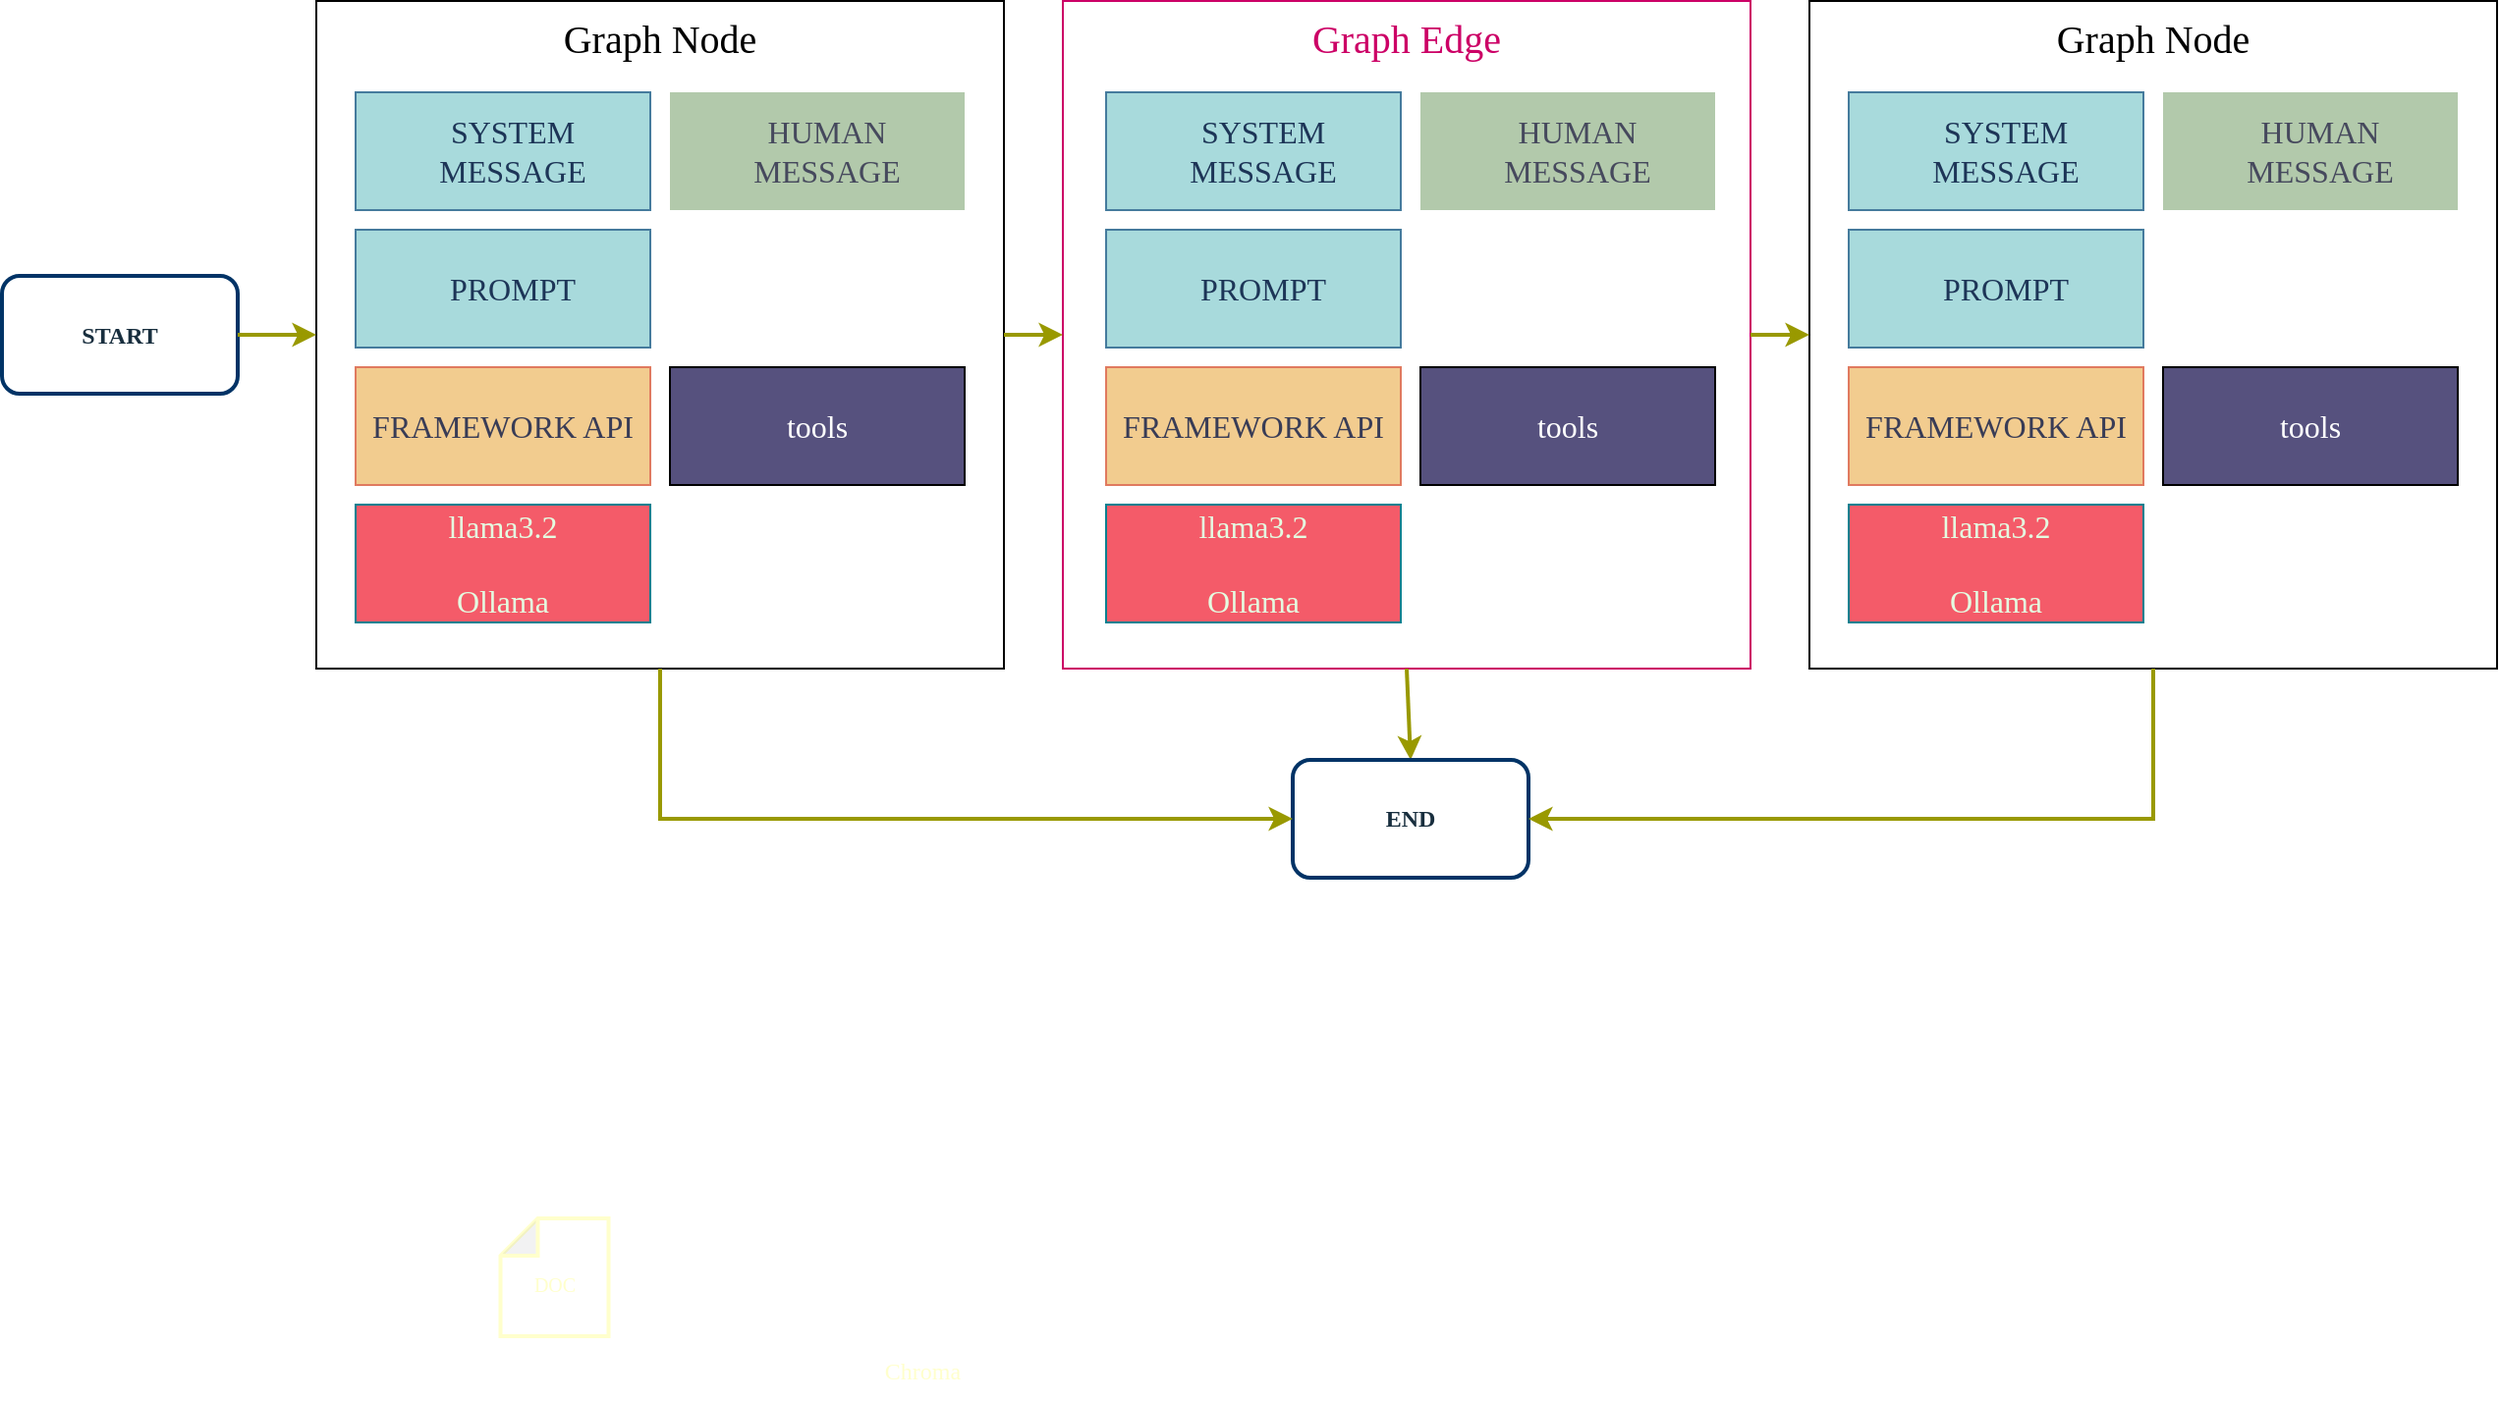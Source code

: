 <mxfile version="25.0.2">
  <diagram name="第 1 页" id="JGTNSw7YOtRR2n-2OMZs">
    <mxGraphModel dx="3566" dy="2284" grid="1" gridSize="10" guides="1" tooltips="1" connect="1" arrows="1" fold="1" page="1" pageScale="1" pageWidth="827" pageHeight="1169" math="0" shadow="0">
      <root>
        <mxCell id="0" />
        <mxCell id="1" parent="0" />
        <mxCell id="ScsCbn858ug2dNW6hYMq-3" value="Graph Edge" style="rounded=0;whiteSpace=wrap;verticalAlign=top;fontSize=20;fontFamily=Poppins;fontColor=#CC0066;strokeColor=#CC0066;" parent="1" vertex="1">
          <mxGeometry x="-590" y="-556.5" width="350" height="340" as="geometry" />
        </mxCell>
        <mxCell id="ScsCbn858ug2dNW6hYMq-37" style="rounded=0;orthogonalLoop=1;jettySize=auto;html=1;exitX=0.5;exitY=1;exitDx=0;exitDy=0;entryX=0.5;entryY=0;entryDx=0;entryDy=0;strokeColor=#999900;strokeWidth=2;fontFamily=Poppins;" parent="1" source="ScsCbn858ug2dNW6hYMq-3" target="ScsCbn858ug2dNW6hYMq-19" edge="1">
          <mxGeometry relative="1" as="geometry" />
        </mxCell>
        <mxCell id="ScsCbn858ug2dNW6hYMq-2" value="Graph Node" style="rounded=0;whiteSpace=wrap;fontFamily=Poppins;fontSize=20;labelBackgroundColor=none;fontColor=default;fontStyle=0;verticalAlign=top;" parent="1" vertex="1">
          <mxGeometry x="-970" y="-556.5" width="350" height="340" as="geometry" />
        </mxCell>
        <mxCell id="DDGEUJCVJTAiT2eQpah1-13" value="&lt;div style=&quot;font-size: 18px; line-height: 21px; white-space-collapse: preserve;&quot;&gt;&lt;br style=&quot;font-size: 18px;&quot;&gt;&lt;/div&gt;" style="text;html=1;align=center;verticalAlign=middle;resizable=0;points=[];autosize=1;strokeColor=none;fillColor=none;fontSize=18;fontFamily=Poppins;labelBackgroundColor=none;fontColor=default;fontStyle=0;" parent="1" vertex="1">
          <mxGeometry x="-729.75" y="-34.75" width="20" height="30" as="geometry" />
        </mxCell>
        <mxCell id="DDGEUJCVJTAiT2eQpah1-33" style="edgeStyle=orthogonalEdgeStyle;rounded=0;orthogonalLoop=1;jettySize=auto;html=1;entryX=0;entryY=0;entryDx=0;entryDy=30;entryPerimeter=0;fontSize=18;fontFamily=Roboto;labelBackgroundColor=none;fontColor=default;fontStyle=0;exitX=0;exitY=0.5;exitDx=0;exitDy=0;exitPerimeter=0;" parent="1" edge="1">
          <mxGeometry relative="1" as="geometry">
            <Array as="points" />
            <mxPoint x="-877.25" y="-60.5" as="targetPoint" />
          </mxGeometry>
        </mxCell>
        <mxCell id="DDGEUJCVJTAiT2eQpah1-77" style="edgeStyle=orthogonalEdgeStyle;rounded=0;orthogonalLoop=1;jettySize=auto;html=1;entryX=0;entryY=0.5;entryDx=0;entryDy=0;entryPerimeter=0;fontFamily=Roboto;fontSize=18;labelBackgroundColor=none;fontColor=default;fontStyle=0;" parent="1" edge="1">
          <mxGeometry relative="1" as="geometry">
            <mxPoint x="-784.75" y="-60.5" as="targetPoint" />
          </mxGeometry>
        </mxCell>
        <mxCell id="ScsCbn858ug2dNW6hYMq-9" value="llama3.2&#xa;&#xa;Ollama" style="rounded=0;whiteSpace=wrap;labelBackgroundColor=none;fillColor=#F45B69;strokeColor=#028090;fontColor=#E4FDE1;fontFamily=Poppins;flipV=1;verticalAlign=middle;align=center;fontSize=16;fontStyle=0" parent="1" vertex="1">
          <mxGeometry x="-950" y="-300" width="150" height="60" as="geometry" />
        </mxCell>
        <mxCell id="ScsCbn858ug2dNW6hYMq-18" value="START" style="rounded=1;whiteSpace=wrap;html=1;strokeColor=#003366;fontColor=#182E3E;fillColor=default;fontFamily=Poppins;strokeWidth=2;fontStyle=1" parent="1" vertex="1">
          <mxGeometry x="-1130" y="-416.5" width="120" height="60" as="geometry" />
        </mxCell>
        <mxCell id="ScsCbn858ug2dNW6hYMq-19" value="END" style="rounded=1;whiteSpace=wrap;html=1;strokeColor=#003366;fontColor=#182E3E;fillColor=default;fontFamily=Poppins;strokeWidth=2;fontStyle=1" parent="1" vertex="1">
          <mxGeometry x="-473" y="-170" width="120" height="60" as="geometry" />
        </mxCell>
        <mxCell id="ScsCbn858ug2dNW6hYMq-20" style="rounded=0;orthogonalLoop=1;jettySize=auto;html=1;exitX=1;exitY=0.5;exitDx=0;exitDy=0;entryX=0;entryY=0.5;entryDx=0;entryDy=0;strokeColor=#999900;fontColor=#FFFFFF;strokeWidth=2;fontFamily=Poppins;" parent="1" source="ScsCbn858ug2dNW6hYMq-18" target="ScsCbn858ug2dNW6hYMq-2" edge="1">
          <mxGeometry relative="1" as="geometry">
            <mxPoint x="-1480" y="-1110" as="sourcePoint" />
            <mxPoint x="-1425" y="-1050" as="targetPoint" />
          </mxGeometry>
        </mxCell>
        <mxCell id="ScsCbn858ug2dNW6hYMq-21" value="tools" style="rounded=0;whiteSpace=wrap;fontFamily=Poppins;fontSize=16;labelBackgroundColor=none;fontColor=#FFFFFF;fontStyle=0;verticalAlign=middle;fillColor=#56517E;align=center;" parent="1" vertex="1">
          <mxGeometry x="-790" y="-370" width="150" height="60" as="geometry" />
        </mxCell>
        <mxCell id="ScsCbn858ug2dNW6hYMq-23" value="&lt;div style=&quot;font-size: 18px; line-height: 21px; white-space-collapse: preserve;&quot;&gt;&lt;br style=&quot;font-size: 18px;&quot;&gt;&lt;/div&gt;" style="text;html=1;align=center;verticalAlign=middle;resizable=0;points=[];autosize=1;strokeColor=none;fillColor=none;fontSize=18;fontFamily=Poppins;labelBackgroundColor=none;fontColor=default;fontStyle=0;" parent="1" vertex="1">
          <mxGeometry x="-631.25" y="119.25" width="20" height="30" as="geometry" />
        </mxCell>
        <mxCell id="ScsCbn858ug2dNW6hYMq-24" value="DOC" style="shape=note;whiteSpace=wrap;backgroundOutline=1;darkOpacity=0.05;verticalAlign=middle;fontFamily=Poppins;fontSize=10;spacingTop=10;spacingBottom=3;flipH=1;labelBackgroundColor=none;fontStyle=0;fillColor=none;strokeColor=#FFFFCC;fontColor=#FFFFCC;strokeWidth=2;size=19;" parent="1" vertex="1">
          <mxGeometry x="-876.25" y="63.5" width="55" height="60" as="geometry" />
        </mxCell>
        <mxCell id="ScsCbn858ug2dNW6hYMq-31" value="Chroma" style="text;align=center;verticalAlign=middle;resizable=0;points=[];autosize=1;strokeColor=none;fillColor=none;fontColor=#FFFFCC;fontFamily=Poppins;" parent="1" vertex="1">
          <mxGeometry x="-696.25" y="125.5" width="70" height="30" as="geometry" />
        </mxCell>
        <mxCell id="ScsCbn858ug2dNW6hYMq-51" value="SYSTEM MESSAGE" style="rounded=0;whiteSpace=wrap;labelBackgroundColor=none;fillColor=#A8DADC;strokeColor=#457B9D;fontColor=#1D3557;align=center;spacingLeft=10;fontFamily=Poppins;fontSize=16;verticalAlign=middle;fontStyle=0" parent="1" vertex="1">
          <mxGeometry x="-950" y="-510" width="150" height="60" as="geometry" />
        </mxCell>
        <mxCell id="ScsCbn858ug2dNW6hYMq-55" value="HUMAN MESSAGE" style="rounded=0;whiteSpace=wrap;strokeColor=none;fontColor=#46495D;fillColor=#B2C9AB;labelBackgroundColor=none;align=center;spacingLeft=10;fontFamily=Poppins;fontStyle=0;verticalAlign=middle;fontSize=16;" parent="1" vertex="1">
          <mxGeometry x="-790" y="-510" width="150" height="60" as="geometry" />
        </mxCell>
        <mxCell id="ScsCbn858ug2dNW6hYMq-59" value="FRAMEWORK API" style="rounded=0;whiteSpace=wrap;labelBackgroundColor=none;fillColor=#F2CC8F;strokeColor=#E07A5F;fontColor=#393C56;fontFamily=Poppins;flipV=1;verticalAlign=middle;align=center;fontSize=16;fontStyle=0" parent="1" vertex="1">
          <mxGeometry x="-950" y="-370" width="150" height="60" as="geometry" />
        </mxCell>
        <mxCell id="vCSyPXUICVTOdkfU3usH-1" value="PROMPT" style="rounded=0;whiteSpace=wrap;labelBackgroundColor=none;fillColor=#A8DADC;strokeColor=#457B9D;fontColor=#1D3557;align=center;spacingLeft=10;fontFamily=Poppins;fontSize=16;verticalAlign=middle;fontStyle=0" vertex="1" parent="1">
          <mxGeometry x="-950" y="-440" width="150" height="60" as="geometry" />
        </mxCell>
        <mxCell id="vCSyPXUICVTOdkfU3usH-2" value="llama3.2&#xa;&#xa;Ollama" style="rounded=0;whiteSpace=wrap;labelBackgroundColor=none;fillColor=#F45B69;strokeColor=#028090;fontColor=#E4FDE1;fontFamily=Poppins;flipV=1;verticalAlign=middle;align=center;fontSize=16;fontStyle=0" vertex="1" parent="1">
          <mxGeometry x="-568" y="-300" width="150" height="60" as="geometry" />
        </mxCell>
        <mxCell id="vCSyPXUICVTOdkfU3usH-3" value="tools" style="rounded=0;whiteSpace=wrap;fontFamily=Poppins;fontSize=16;labelBackgroundColor=none;fontColor=#FFFFFF;fontStyle=0;verticalAlign=middle;fillColor=#56517E;align=center;" vertex="1" parent="1">
          <mxGeometry x="-408" y="-370" width="150" height="60" as="geometry" />
        </mxCell>
        <mxCell id="vCSyPXUICVTOdkfU3usH-4" value="SYSTEM MESSAGE" style="rounded=0;whiteSpace=wrap;labelBackgroundColor=none;fillColor=#A8DADC;strokeColor=#457B9D;fontColor=#1D3557;align=center;spacingLeft=10;fontFamily=Poppins;fontSize=16;verticalAlign=middle;fontStyle=0" vertex="1" parent="1">
          <mxGeometry x="-568" y="-510" width="150" height="60" as="geometry" />
        </mxCell>
        <mxCell id="vCSyPXUICVTOdkfU3usH-5" value="HUMAN MESSAGE" style="rounded=0;whiteSpace=wrap;strokeColor=none;fontColor=#46495D;fillColor=#B2C9AB;labelBackgroundColor=none;align=center;spacingLeft=10;fontFamily=Poppins;fontStyle=0;verticalAlign=middle;fontSize=16;" vertex="1" parent="1">
          <mxGeometry x="-408" y="-510" width="150" height="60" as="geometry" />
        </mxCell>
        <mxCell id="vCSyPXUICVTOdkfU3usH-6" value="FRAMEWORK API" style="rounded=0;whiteSpace=wrap;labelBackgroundColor=none;fillColor=#F2CC8F;strokeColor=#E07A5F;fontColor=#393C56;fontFamily=Poppins;flipV=1;verticalAlign=middle;align=center;fontSize=16;fontStyle=0" vertex="1" parent="1">
          <mxGeometry x="-568" y="-370" width="150" height="60" as="geometry" />
        </mxCell>
        <mxCell id="vCSyPXUICVTOdkfU3usH-7" value="PROMPT" style="rounded=0;whiteSpace=wrap;labelBackgroundColor=none;fillColor=#A8DADC;strokeColor=#457B9D;fontColor=#1D3557;align=center;spacingLeft=10;fontFamily=Poppins;fontSize=16;verticalAlign=middle;fontStyle=0" vertex="1" parent="1">
          <mxGeometry x="-568" y="-440" width="150" height="60" as="geometry" />
        </mxCell>
        <mxCell id="vCSyPXUICVTOdkfU3usH-8" value="Graph Node" style="rounded=0;whiteSpace=wrap;fontFamily=Poppins;fontSize=20;labelBackgroundColor=none;fontColor=default;fontStyle=0;verticalAlign=top;" vertex="1" parent="1">
          <mxGeometry x="-210" y="-556.5" width="350" height="340" as="geometry" />
        </mxCell>
        <mxCell id="vCSyPXUICVTOdkfU3usH-9" value="llama3.2&#xa;&#xa;Ollama" style="rounded=0;whiteSpace=wrap;labelBackgroundColor=none;fillColor=#F45B69;strokeColor=#028090;fontColor=#E4FDE1;fontFamily=Poppins;flipV=1;verticalAlign=middle;align=center;fontSize=16;fontStyle=0" vertex="1" parent="1">
          <mxGeometry x="-190" y="-300" width="150" height="60" as="geometry" />
        </mxCell>
        <mxCell id="vCSyPXUICVTOdkfU3usH-10" value="tools" style="rounded=0;whiteSpace=wrap;fontFamily=Poppins;fontSize=16;labelBackgroundColor=none;fontColor=#FFFFFF;fontStyle=0;verticalAlign=middle;fillColor=#56517E;align=center;" vertex="1" parent="1">
          <mxGeometry x="-30" y="-370" width="150" height="60" as="geometry" />
        </mxCell>
        <mxCell id="vCSyPXUICVTOdkfU3usH-11" value="SYSTEM MESSAGE" style="rounded=0;whiteSpace=wrap;labelBackgroundColor=none;fillColor=#A8DADC;strokeColor=#457B9D;fontColor=#1D3557;align=center;spacingLeft=10;fontFamily=Poppins;fontSize=16;verticalAlign=middle;fontStyle=0" vertex="1" parent="1">
          <mxGeometry x="-190" y="-510" width="150" height="60" as="geometry" />
        </mxCell>
        <mxCell id="vCSyPXUICVTOdkfU3usH-12" value="HUMAN MESSAGE" style="rounded=0;whiteSpace=wrap;strokeColor=none;fontColor=#46495D;fillColor=#B2C9AB;labelBackgroundColor=none;align=center;spacingLeft=10;fontFamily=Poppins;fontStyle=0;verticalAlign=middle;fontSize=16;" vertex="1" parent="1">
          <mxGeometry x="-30" y="-510" width="150" height="60" as="geometry" />
        </mxCell>
        <mxCell id="vCSyPXUICVTOdkfU3usH-13" value="FRAMEWORK API" style="rounded=0;whiteSpace=wrap;labelBackgroundColor=none;fillColor=#F2CC8F;strokeColor=#E07A5F;fontColor=#393C56;fontFamily=Poppins;flipV=1;verticalAlign=middle;align=center;fontSize=16;fontStyle=0" vertex="1" parent="1">
          <mxGeometry x="-190" y="-370" width="150" height="60" as="geometry" />
        </mxCell>
        <mxCell id="vCSyPXUICVTOdkfU3usH-14" value="PROMPT" style="rounded=0;whiteSpace=wrap;labelBackgroundColor=none;fillColor=#A8DADC;strokeColor=#457B9D;fontColor=#1D3557;align=center;spacingLeft=10;fontFamily=Poppins;fontSize=16;verticalAlign=middle;fontStyle=0" vertex="1" parent="1">
          <mxGeometry x="-190" y="-440" width="150" height="60" as="geometry" />
        </mxCell>
        <mxCell id="vCSyPXUICVTOdkfU3usH-15" style="rounded=0;orthogonalLoop=1;jettySize=auto;html=1;exitX=0.5;exitY=1;exitDx=0;exitDy=0;entryX=0;entryY=0.5;entryDx=0;entryDy=0;strokeColor=#999900;strokeWidth=2;fontFamily=Poppins;edgeStyle=orthogonalEdgeStyle;" edge="1" parent="1" source="ScsCbn858ug2dNW6hYMq-2" target="ScsCbn858ug2dNW6hYMq-19">
          <mxGeometry relative="1" as="geometry">
            <mxPoint x="-785" y="-207" as="sourcePoint" />
            <mxPoint x="-420" y="-100" as="targetPoint" />
          </mxGeometry>
        </mxCell>
        <mxCell id="vCSyPXUICVTOdkfU3usH-16" style="rounded=0;orthogonalLoop=1;jettySize=auto;html=1;exitX=1;exitY=0.5;exitDx=0;exitDy=0;strokeColor=#999900;strokeWidth=2;fontFamily=Poppins;" edge="1" parent="1" source="ScsCbn858ug2dNW6hYMq-2" target="ScsCbn858ug2dNW6hYMq-3">
          <mxGeometry relative="1" as="geometry">
            <mxPoint x="-775" y="-197" as="sourcePoint" />
            <mxPoint x="-410" y="-90" as="targetPoint" />
          </mxGeometry>
        </mxCell>
        <mxCell id="vCSyPXUICVTOdkfU3usH-17" style="rounded=0;orthogonalLoop=1;jettySize=auto;html=1;exitX=1;exitY=0.5;exitDx=0;exitDy=0;entryX=0;entryY=0.5;entryDx=0;entryDy=0;strokeColor=#999900;strokeWidth=2;fontFamily=Poppins;" edge="1" parent="1" source="ScsCbn858ug2dNW6hYMq-3" target="vCSyPXUICVTOdkfU3usH-8">
          <mxGeometry relative="1" as="geometry">
            <mxPoint x="-765" y="-187" as="sourcePoint" />
            <mxPoint x="-400" y="-80" as="targetPoint" />
          </mxGeometry>
        </mxCell>
        <mxCell id="vCSyPXUICVTOdkfU3usH-18" style="rounded=0;orthogonalLoop=1;jettySize=auto;html=1;exitX=0.5;exitY=1;exitDx=0;exitDy=0;strokeColor=#999900;strokeWidth=2;fontFamily=Poppins;entryX=1;entryY=0.5;entryDx=0;entryDy=0;edgeStyle=orthogonalEdgeStyle;" edge="1" parent="1" source="vCSyPXUICVTOdkfU3usH-8" target="ScsCbn858ug2dNW6hYMq-19">
          <mxGeometry relative="1" as="geometry">
            <mxPoint x="-755" y="-177" as="sourcePoint" />
            <mxPoint x="-320" y="-120" as="targetPoint" />
          </mxGeometry>
        </mxCell>
      </root>
    </mxGraphModel>
  </diagram>
</mxfile>
